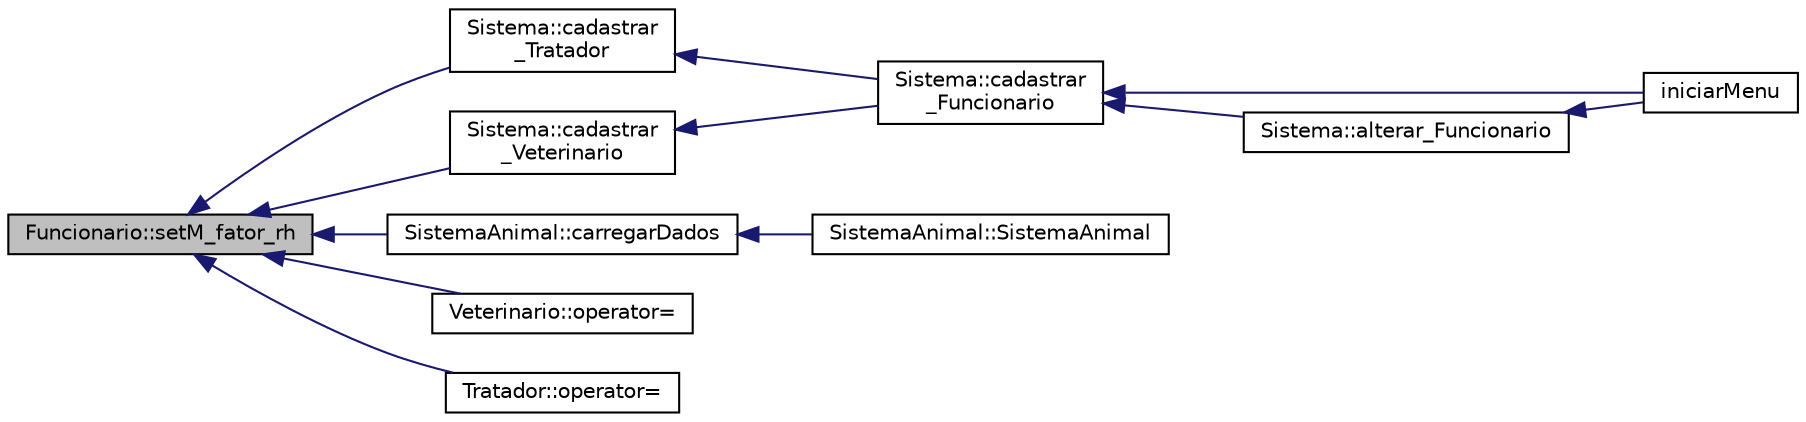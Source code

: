 digraph "Funcionario::setM_fator_rh"
{
  edge [fontname="Helvetica",fontsize="10",labelfontname="Helvetica",labelfontsize="10"];
  node [fontname="Helvetica",fontsize="10",shape=record];
  rankdir="LR";
  Node109 [label="Funcionario::setM_fator_rh",height=0.2,width=0.4,color="black", fillcolor="grey75", style="filled", fontcolor="black"];
  Node109 -> Node110 [dir="back",color="midnightblue",fontsize="10",style="solid",fontname="Helvetica"];
  Node110 [label="Sistema::cadastrar\l_Tratador",height=0.2,width=0.4,color="black", fillcolor="white", style="filled",URL="$class_sistema.html#a8ced2bfb34f49850cb7304aa310a3f33",tooltip="Cadastra um tratador. "];
  Node110 -> Node111 [dir="back",color="midnightblue",fontsize="10",style="solid",fontname="Helvetica"];
  Node111 [label="Sistema::cadastrar\l_Funcionario",height=0.2,width=0.4,color="black", fillcolor="white", style="filled",URL="$class_sistema.html#a09f67281b0cce5adc53ca5ba61889b1a",tooltip="Sistema de cadastro de funcionário. "];
  Node111 -> Node112 [dir="back",color="midnightblue",fontsize="10",style="solid",fontname="Helvetica"];
  Node112 [label="iniciarMenu",height=0.2,width=0.4,color="black", fillcolor="white", style="filled",URL="$menu-principal_8h.html#a2311af40e30459172b0fa90ac0bf6030",tooltip="inicializa o menu do sistema "];
  Node111 -> Node113 [dir="back",color="midnightblue",fontsize="10",style="solid",fontname="Helvetica"];
  Node113 [label="Sistema::alterar_Funcionario",height=0.2,width=0.4,color="black", fillcolor="white", style="filled",URL="$class_sistema.html#aa22c5007567dacef79a26e8ec02dd3f2",tooltip="Altera os dados de un funcionário. "];
  Node113 -> Node112 [dir="back",color="midnightblue",fontsize="10",style="solid",fontname="Helvetica"];
  Node109 -> Node114 [dir="back",color="midnightblue",fontsize="10",style="solid",fontname="Helvetica"];
  Node114 [label="Sistema::cadastrar\l_Veterinario",height=0.2,width=0.4,color="black", fillcolor="white", style="filled",URL="$class_sistema.html#ae571232cb93233d37b18ca90edff3b53",tooltip="Cadastra um veterinário. "];
  Node114 -> Node111 [dir="back",color="midnightblue",fontsize="10",style="solid",fontname="Helvetica"];
  Node109 -> Node115 [dir="back",color="midnightblue",fontsize="10",style="solid",fontname="Helvetica"];
  Node115 [label="SistemaAnimal::carregarDados",height=0.2,width=0.4,color="black", fillcolor="white", style="filled",URL="$class_sistema_animal.html#a755275f6b95a878f41db3a8dee4c3192"];
  Node115 -> Node116 [dir="back",color="midnightblue",fontsize="10",style="solid",fontname="Helvetica"];
  Node116 [label="SistemaAnimal::SistemaAnimal",height=0.2,width=0.4,color="black", fillcolor="white", style="filled",URL="$class_sistema_animal.html#a99b48fbbf2219bc7b496da652c0823a0"];
  Node109 -> Node117 [dir="back",color="midnightblue",fontsize="10",style="solid",fontname="Helvetica"];
  Node117 [label="Veterinario::operator=",height=0.2,width=0.4,color="black", fillcolor="white", style="filled",URL="$class_veterinario.html#ab8f9a3de7aef6e1b26bbcf7e12b3d61b"];
  Node109 -> Node118 [dir="back",color="midnightblue",fontsize="10",style="solid",fontname="Helvetica"];
  Node118 [label="Tratador::operator=",height=0.2,width=0.4,color="black", fillcolor="white", style="filled",URL="$class_tratador.html#aa8dd71720d4b5eaef8fb6dd7f6bb485c"];
}
